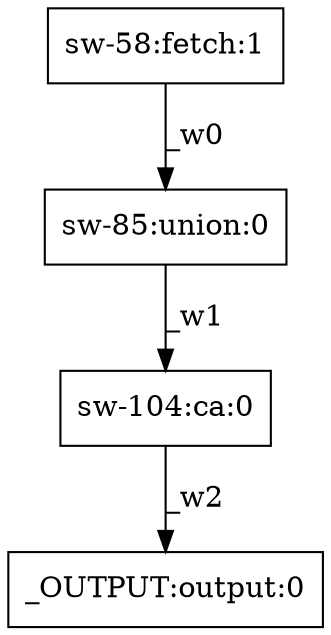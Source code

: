 digraph test1 { node [shape=box] "sw-85" [label="sw-85:union:0"];"_OUTPUT" [label="_OUTPUT:output:0"];"sw-104" [label="sw-104:ca:0"];"sw-58" [label="sw-58:fetch:1"];"sw-58" -> "sw-85" [label="_w0"];"sw-85" -> "sw-104" [label="_w1"];"sw-104" -> "_OUTPUT" [label="_w2"];}